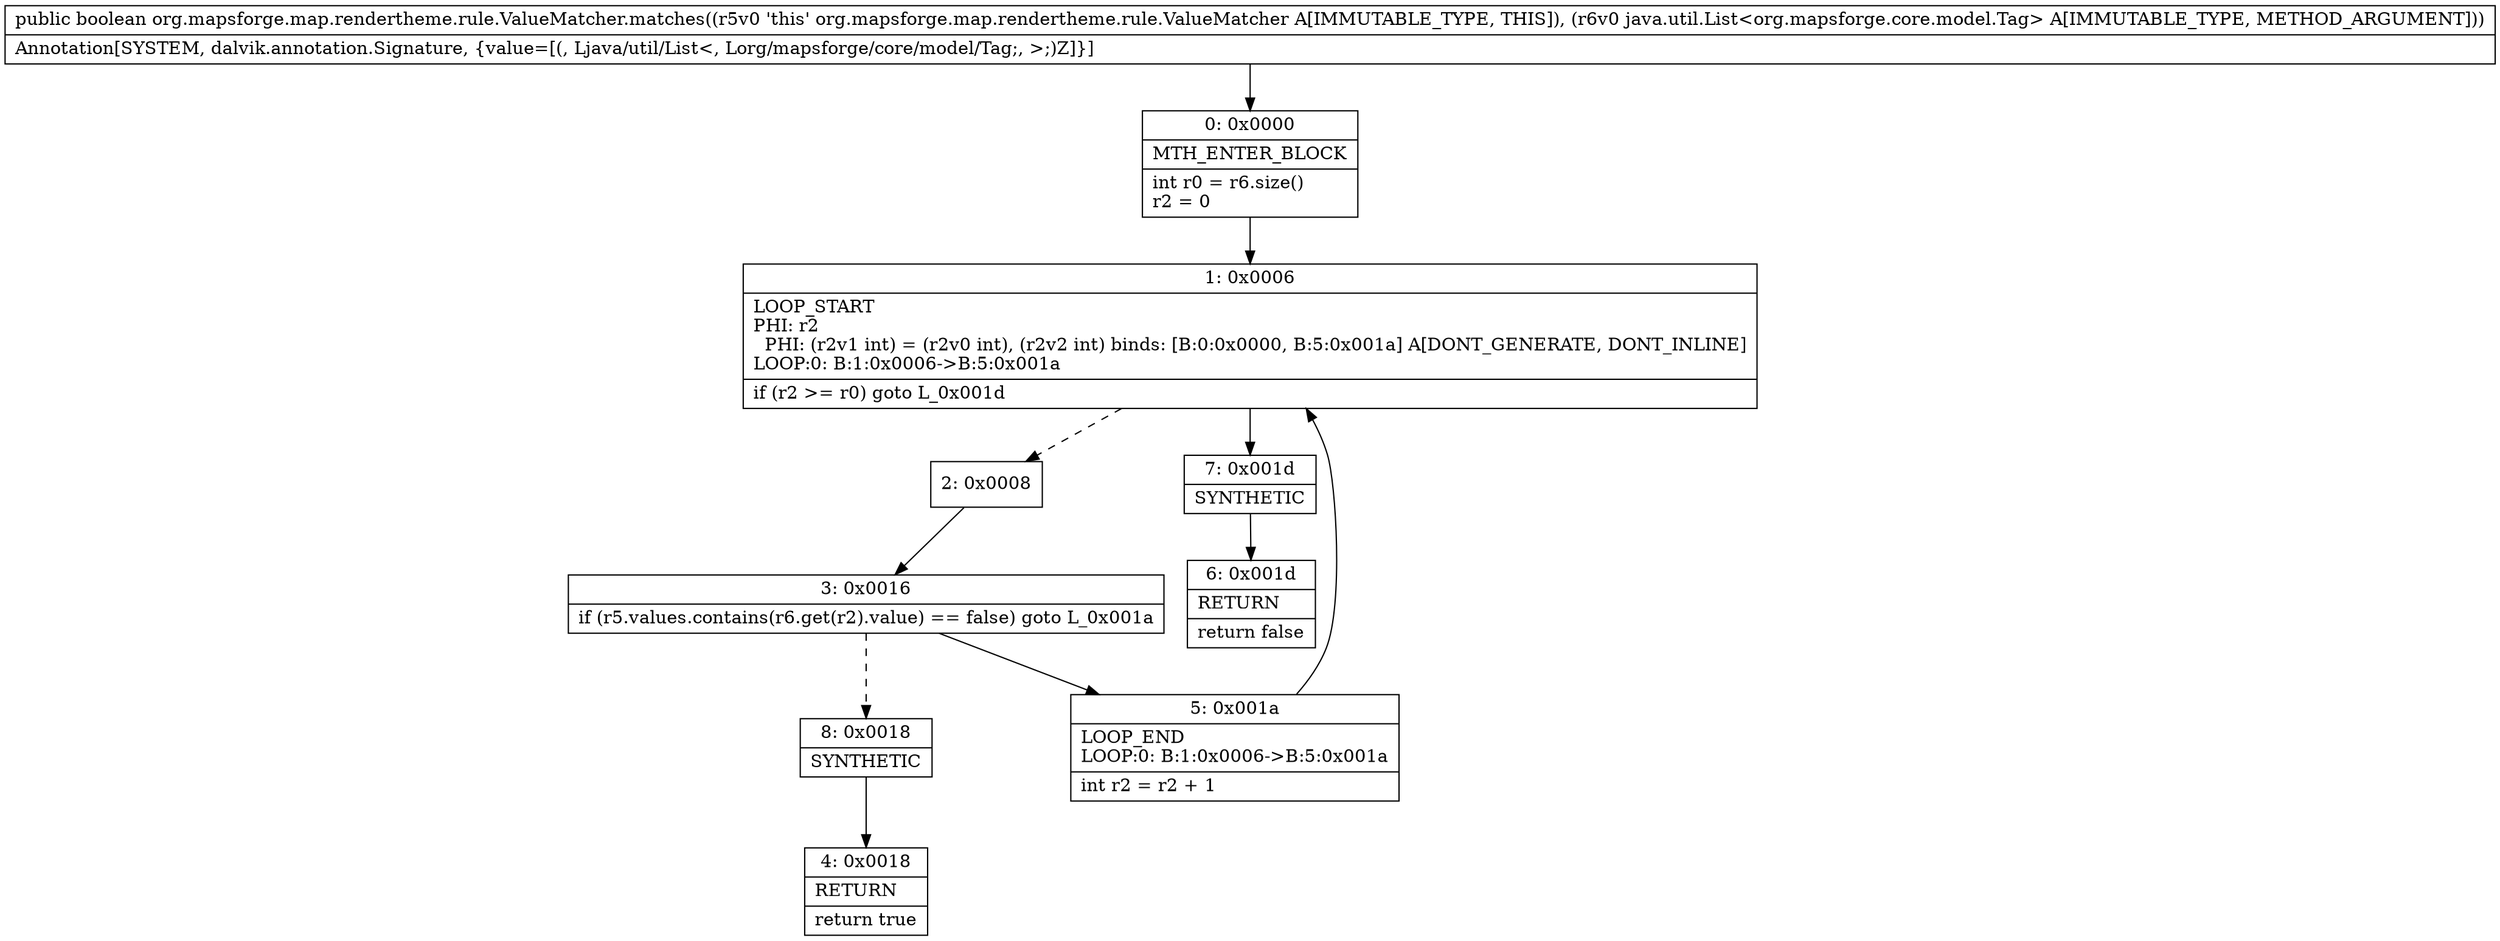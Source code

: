 digraph "CFG fororg.mapsforge.map.rendertheme.rule.ValueMatcher.matches(Ljava\/util\/List;)Z" {
Node_0 [shape=record,label="{0\:\ 0x0000|MTH_ENTER_BLOCK\l|int r0 = r6.size()\lr2 = 0\l}"];
Node_1 [shape=record,label="{1\:\ 0x0006|LOOP_START\lPHI: r2 \l  PHI: (r2v1 int) = (r2v0 int), (r2v2 int) binds: [B:0:0x0000, B:5:0x001a] A[DONT_GENERATE, DONT_INLINE]\lLOOP:0: B:1:0x0006\-\>B:5:0x001a\l|if (r2 \>= r0) goto L_0x001d\l}"];
Node_2 [shape=record,label="{2\:\ 0x0008}"];
Node_3 [shape=record,label="{3\:\ 0x0016|if (r5.values.contains(r6.get(r2).value) == false) goto L_0x001a\l}"];
Node_4 [shape=record,label="{4\:\ 0x0018|RETURN\l|return true\l}"];
Node_5 [shape=record,label="{5\:\ 0x001a|LOOP_END\lLOOP:0: B:1:0x0006\-\>B:5:0x001a\l|int r2 = r2 + 1\l}"];
Node_6 [shape=record,label="{6\:\ 0x001d|RETURN\l|return false\l}"];
Node_7 [shape=record,label="{7\:\ 0x001d|SYNTHETIC\l}"];
Node_8 [shape=record,label="{8\:\ 0x0018|SYNTHETIC\l}"];
MethodNode[shape=record,label="{public boolean org.mapsforge.map.rendertheme.rule.ValueMatcher.matches((r5v0 'this' org.mapsforge.map.rendertheme.rule.ValueMatcher A[IMMUTABLE_TYPE, THIS]), (r6v0 java.util.List\<org.mapsforge.core.model.Tag\> A[IMMUTABLE_TYPE, METHOD_ARGUMENT]))  | Annotation[SYSTEM, dalvik.annotation.Signature, \{value=[(, Ljava\/util\/List\<, Lorg\/mapsforge\/core\/model\/Tag;, \>;)Z]\}]\l}"];
MethodNode -> Node_0;
Node_0 -> Node_1;
Node_1 -> Node_2[style=dashed];
Node_1 -> Node_7;
Node_2 -> Node_3;
Node_3 -> Node_5;
Node_3 -> Node_8[style=dashed];
Node_5 -> Node_1;
Node_7 -> Node_6;
Node_8 -> Node_4;
}

